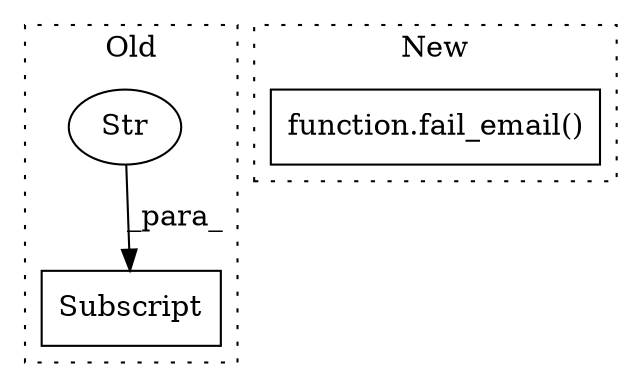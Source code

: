 digraph G {
subgraph cluster0 {
1 [label="Subscript" a="63" s="1709,0" l="17,0" shape="box"];
3 [label="Str" a="66" s="1719" l="6" shape="ellipse"];
label = "Old";
style="dotted";
}
subgraph cluster1 {
2 [label="function.fail_email()" a="75" s="1833,1846" l="11,1" shape="box"];
label = "New";
style="dotted";
}
3 -> 1 [label="_para_"];
}